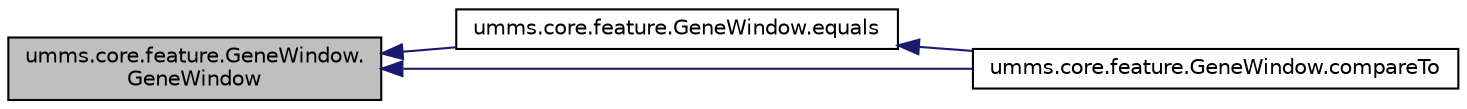 digraph "umms.core.feature.GeneWindow.GeneWindow"
{
  edge [fontname="Helvetica",fontsize="10",labelfontname="Helvetica",labelfontsize="10"];
  node [fontname="Helvetica",fontsize="10",shape=record];
  rankdir="LR";
  Node1 [label="umms.core.feature.GeneWindow.\lGeneWindow",height=0.2,width=0.4,color="black", fillcolor="grey75", style="filled" fontcolor="black"];
  Node1 -> Node2 [dir="back",color="midnightblue",fontsize="10",style="solid"];
  Node2 [label="umms.core.feature.GeneWindow.equals",height=0.2,width=0.4,color="black", fillcolor="white", style="filled",URL="$classumms_1_1core_1_1feature_1_1_gene_window.html#a83713ad9cc6b869b175ee82206c0fa4f"];
  Node2 -> Node3 [dir="back",color="midnightblue",fontsize="10",style="solid"];
  Node3 [label="umms.core.feature.GeneWindow.compareTo",height=0.2,width=0.4,color="black", fillcolor="white", style="filled",URL="$classumms_1_1core_1_1feature_1_1_gene_window.html#adb96ff8b83b9d068e49a93c5b2e52669"];
  Node1 -> Node3 [dir="back",color="midnightblue",fontsize="10",style="solid"];
}
